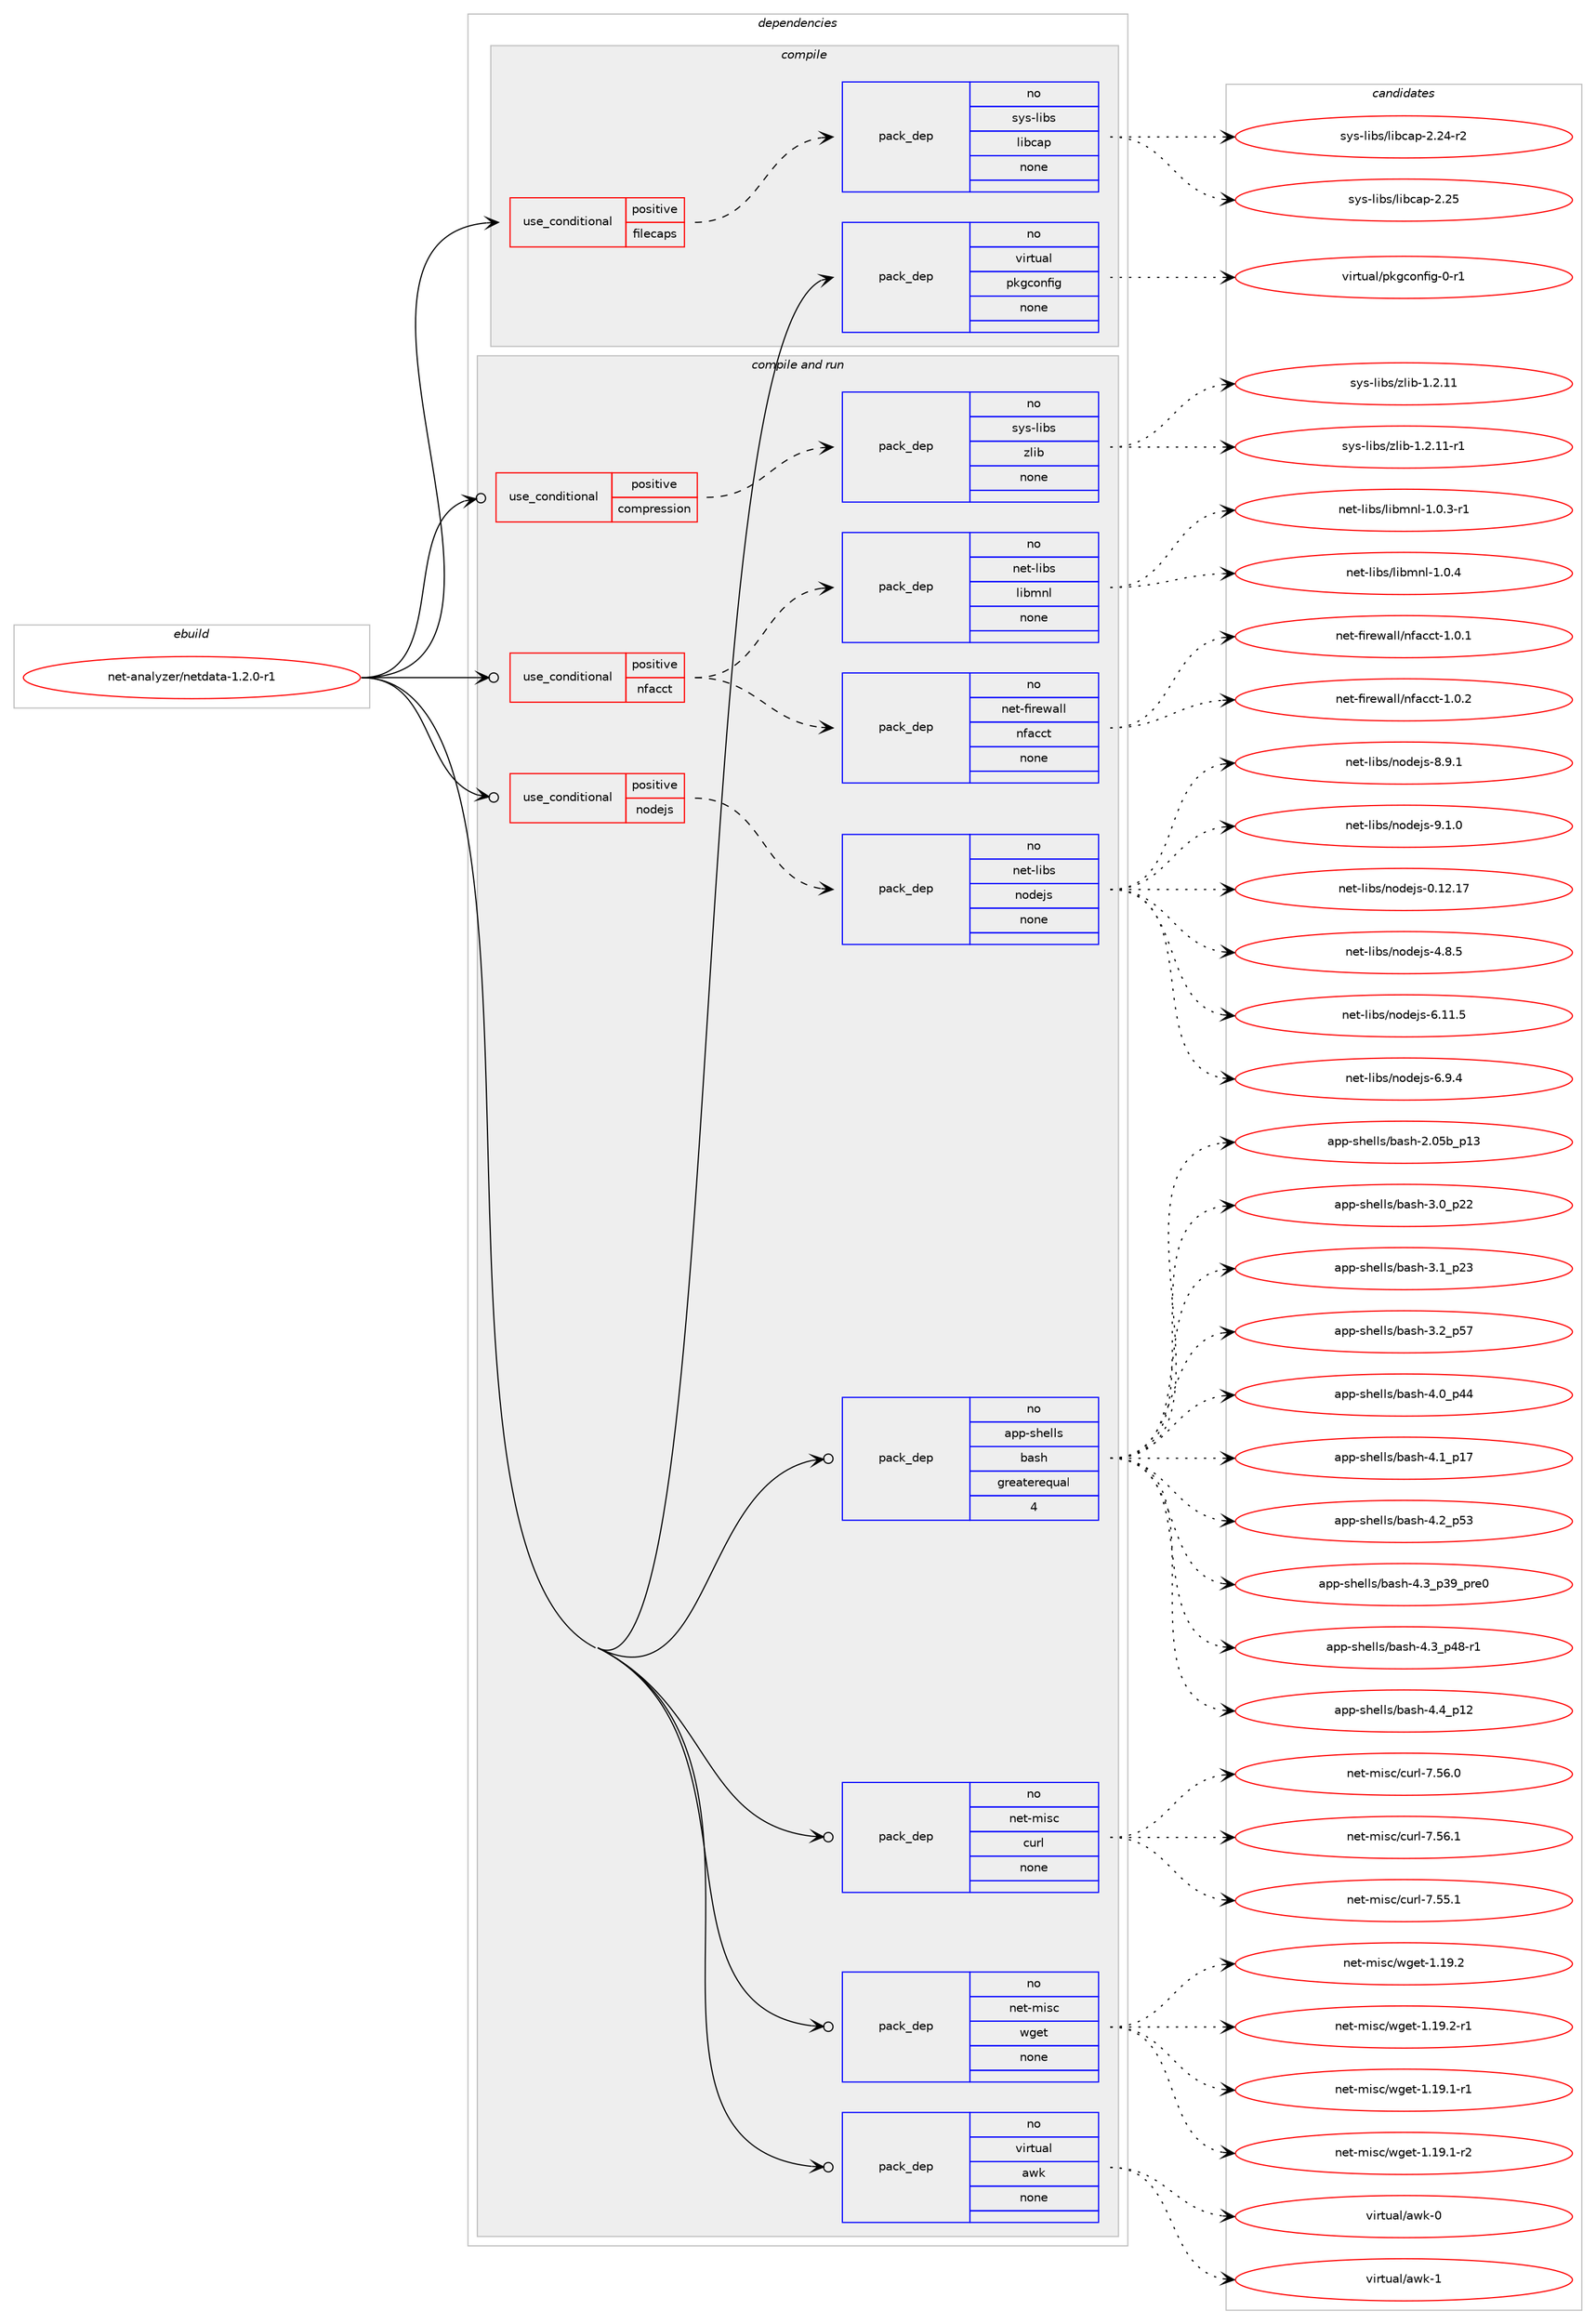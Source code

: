 digraph prolog {

# *************
# Graph options
# *************

newrank=true;
concentrate=true;
compound=true;
graph [rankdir=LR,fontname=Helvetica,fontsize=10,ranksep=1.5];#, ranksep=2.5, nodesep=0.2];
edge  [arrowhead=vee];
node  [fontname=Helvetica,fontsize=10];

# **********
# The ebuild
# **********

subgraph cluster_leftcol {
color=gray;
rank=same;
label=<<i>ebuild</i>>;
id [label="net-analyzer/netdata-1.2.0-r1", color=red, width=4, href="../net-analyzer/netdata-1.2.0-r1.svg"];
}

# ****************
# The dependencies
# ****************

subgraph cluster_midcol {
color=gray;
label=<<i>dependencies</i>>;
subgraph cluster_compile {
fillcolor="#eeeeee";
style=filled;
label=<<i>compile</i>>;
subgraph cond99105 {
dependency401744 [label=<<TABLE BORDER="0" CELLBORDER="1" CELLSPACING="0" CELLPADDING="4"><TR><TD ROWSPAN="3" CELLPADDING="10">use_conditional</TD></TR><TR><TD>positive</TD></TR><TR><TD>filecaps</TD></TR></TABLE>>, shape=none, color=red];
subgraph pack296096 {
dependency401745 [label=<<TABLE BORDER="0" CELLBORDER="1" CELLSPACING="0" CELLPADDING="4" WIDTH="220"><TR><TD ROWSPAN="6" CELLPADDING="30">pack_dep</TD></TR><TR><TD WIDTH="110">no</TD></TR><TR><TD>sys-libs</TD></TR><TR><TD>libcap</TD></TR><TR><TD>none</TD></TR><TR><TD></TD></TR></TABLE>>, shape=none, color=blue];
}
dependency401744:e -> dependency401745:w [weight=20,style="dashed",arrowhead="vee"];
}
id:e -> dependency401744:w [weight=20,style="solid",arrowhead="vee"];
subgraph pack296097 {
dependency401746 [label=<<TABLE BORDER="0" CELLBORDER="1" CELLSPACING="0" CELLPADDING="4" WIDTH="220"><TR><TD ROWSPAN="6" CELLPADDING="30">pack_dep</TD></TR><TR><TD WIDTH="110">no</TD></TR><TR><TD>virtual</TD></TR><TR><TD>pkgconfig</TD></TR><TR><TD>none</TD></TR><TR><TD></TD></TR></TABLE>>, shape=none, color=blue];
}
id:e -> dependency401746:w [weight=20,style="solid",arrowhead="vee"];
}
subgraph cluster_compileandrun {
fillcolor="#eeeeee";
style=filled;
label=<<i>compile and run</i>>;
subgraph cond99106 {
dependency401747 [label=<<TABLE BORDER="0" CELLBORDER="1" CELLSPACING="0" CELLPADDING="4"><TR><TD ROWSPAN="3" CELLPADDING="10">use_conditional</TD></TR><TR><TD>positive</TD></TR><TR><TD>compression</TD></TR></TABLE>>, shape=none, color=red];
subgraph pack296098 {
dependency401748 [label=<<TABLE BORDER="0" CELLBORDER="1" CELLSPACING="0" CELLPADDING="4" WIDTH="220"><TR><TD ROWSPAN="6" CELLPADDING="30">pack_dep</TD></TR><TR><TD WIDTH="110">no</TD></TR><TR><TD>sys-libs</TD></TR><TR><TD>zlib</TD></TR><TR><TD>none</TD></TR><TR><TD></TD></TR></TABLE>>, shape=none, color=blue];
}
dependency401747:e -> dependency401748:w [weight=20,style="dashed",arrowhead="vee"];
}
id:e -> dependency401747:w [weight=20,style="solid",arrowhead="odotvee"];
subgraph cond99107 {
dependency401749 [label=<<TABLE BORDER="0" CELLBORDER="1" CELLSPACING="0" CELLPADDING="4"><TR><TD ROWSPAN="3" CELLPADDING="10">use_conditional</TD></TR><TR><TD>positive</TD></TR><TR><TD>nfacct</TD></TR></TABLE>>, shape=none, color=red];
subgraph pack296099 {
dependency401750 [label=<<TABLE BORDER="0" CELLBORDER="1" CELLSPACING="0" CELLPADDING="4" WIDTH="220"><TR><TD ROWSPAN="6" CELLPADDING="30">pack_dep</TD></TR><TR><TD WIDTH="110">no</TD></TR><TR><TD>net-firewall</TD></TR><TR><TD>nfacct</TD></TR><TR><TD>none</TD></TR><TR><TD></TD></TR></TABLE>>, shape=none, color=blue];
}
dependency401749:e -> dependency401750:w [weight=20,style="dashed",arrowhead="vee"];
subgraph pack296100 {
dependency401751 [label=<<TABLE BORDER="0" CELLBORDER="1" CELLSPACING="0" CELLPADDING="4" WIDTH="220"><TR><TD ROWSPAN="6" CELLPADDING="30">pack_dep</TD></TR><TR><TD WIDTH="110">no</TD></TR><TR><TD>net-libs</TD></TR><TR><TD>libmnl</TD></TR><TR><TD>none</TD></TR><TR><TD></TD></TR></TABLE>>, shape=none, color=blue];
}
dependency401749:e -> dependency401751:w [weight=20,style="dashed",arrowhead="vee"];
}
id:e -> dependency401749:w [weight=20,style="solid",arrowhead="odotvee"];
subgraph cond99108 {
dependency401752 [label=<<TABLE BORDER="0" CELLBORDER="1" CELLSPACING="0" CELLPADDING="4"><TR><TD ROWSPAN="3" CELLPADDING="10">use_conditional</TD></TR><TR><TD>positive</TD></TR><TR><TD>nodejs</TD></TR></TABLE>>, shape=none, color=red];
subgraph pack296101 {
dependency401753 [label=<<TABLE BORDER="0" CELLBORDER="1" CELLSPACING="0" CELLPADDING="4" WIDTH="220"><TR><TD ROWSPAN="6" CELLPADDING="30">pack_dep</TD></TR><TR><TD WIDTH="110">no</TD></TR><TR><TD>net-libs</TD></TR><TR><TD>nodejs</TD></TR><TR><TD>none</TD></TR><TR><TD></TD></TR></TABLE>>, shape=none, color=blue];
}
dependency401752:e -> dependency401753:w [weight=20,style="dashed",arrowhead="vee"];
}
id:e -> dependency401752:w [weight=20,style="solid",arrowhead="odotvee"];
subgraph pack296102 {
dependency401754 [label=<<TABLE BORDER="0" CELLBORDER="1" CELLSPACING="0" CELLPADDING="4" WIDTH="220"><TR><TD ROWSPAN="6" CELLPADDING="30">pack_dep</TD></TR><TR><TD WIDTH="110">no</TD></TR><TR><TD>app-shells</TD></TR><TR><TD>bash</TD></TR><TR><TD>greaterequal</TD></TR><TR><TD>4</TD></TR></TABLE>>, shape=none, color=blue];
}
id:e -> dependency401754:w [weight=20,style="solid",arrowhead="odotvee"];
subgraph pack296103 {
dependency401755 [label=<<TABLE BORDER="0" CELLBORDER="1" CELLSPACING="0" CELLPADDING="4" WIDTH="220"><TR><TD ROWSPAN="6" CELLPADDING="30">pack_dep</TD></TR><TR><TD WIDTH="110">no</TD></TR><TR><TD>net-misc</TD></TR><TR><TD>curl</TD></TR><TR><TD>none</TD></TR><TR><TD></TD></TR></TABLE>>, shape=none, color=blue];
}
id:e -> dependency401755:w [weight=20,style="solid",arrowhead="odotvee"];
subgraph pack296104 {
dependency401756 [label=<<TABLE BORDER="0" CELLBORDER="1" CELLSPACING="0" CELLPADDING="4" WIDTH="220"><TR><TD ROWSPAN="6" CELLPADDING="30">pack_dep</TD></TR><TR><TD WIDTH="110">no</TD></TR><TR><TD>net-misc</TD></TR><TR><TD>wget</TD></TR><TR><TD>none</TD></TR><TR><TD></TD></TR></TABLE>>, shape=none, color=blue];
}
id:e -> dependency401756:w [weight=20,style="solid",arrowhead="odotvee"];
subgraph pack296105 {
dependency401757 [label=<<TABLE BORDER="0" CELLBORDER="1" CELLSPACING="0" CELLPADDING="4" WIDTH="220"><TR><TD ROWSPAN="6" CELLPADDING="30">pack_dep</TD></TR><TR><TD WIDTH="110">no</TD></TR><TR><TD>virtual</TD></TR><TR><TD>awk</TD></TR><TR><TD>none</TD></TR><TR><TD></TD></TR></TABLE>>, shape=none, color=blue];
}
id:e -> dependency401757:w [weight=20,style="solid",arrowhead="odotvee"];
}
subgraph cluster_run {
fillcolor="#eeeeee";
style=filled;
label=<<i>run</i>>;
}
}

# **************
# The candidates
# **************

subgraph cluster_choices {
rank=same;
color=gray;
label=<<i>candidates</i>>;

subgraph choice296096 {
color=black;
nodesep=1;
choice11512111545108105981154710810598999711245504650524511450 [label="sys-libs/libcap-2.24-r2", color=red, width=4,href="../sys-libs/libcap-2.24-r2.svg"];
choice1151211154510810598115471081059899971124550465053 [label="sys-libs/libcap-2.25", color=red, width=4,href="../sys-libs/libcap-2.25.svg"];
dependency401745:e -> choice11512111545108105981154710810598999711245504650524511450:w [style=dotted,weight="100"];
dependency401745:e -> choice1151211154510810598115471081059899971124550465053:w [style=dotted,weight="100"];
}
subgraph choice296097 {
color=black;
nodesep=1;
choice11810511411611797108471121071039911111010210510345484511449 [label="virtual/pkgconfig-0-r1", color=red, width=4,href="../virtual/pkgconfig-0-r1.svg"];
dependency401746:e -> choice11810511411611797108471121071039911111010210510345484511449:w [style=dotted,weight="100"];
}
subgraph choice296098 {
color=black;
nodesep=1;
choice1151211154510810598115471221081059845494650464949 [label="sys-libs/zlib-1.2.11", color=red, width=4,href="../sys-libs/zlib-1.2.11.svg"];
choice11512111545108105981154712210810598454946504649494511449 [label="sys-libs/zlib-1.2.11-r1", color=red, width=4,href="../sys-libs/zlib-1.2.11-r1.svg"];
dependency401748:e -> choice1151211154510810598115471221081059845494650464949:w [style=dotted,weight="100"];
dependency401748:e -> choice11512111545108105981154712210810598454946504649494511449:w [style=dotted,weight="100"];
}
subgraph choice296099 {
color=black;
nodesep=1;
choice110101116451021051141011199710810847110102979999116454946484649 [label="net-firewall/nfacct-1.0.1", color=red, width=4,href="../net-firewall/nfacct-1.0.1.svg"];
choice110101116451021051141011199710810847110102979999116454946484650 [label="net-firewall/nfacct-1.0.2", color=red, width=4,href="../net-firewall/nfacct-1.0.2.svg"];
dependency401750:e -> choice110101116451021051141011199710810847110102979999116454946484649:w [style=dotted,weight="100"];
dependency401750:e -> choice110101116451021051141011199710810847110102979999116454946484650:w [style=dotted,weight="100"];
}
subgraph choice296100 {
color=black;
nodesep=1;
choice110101116451081059811547108105981091101084549464846514511449 [label="net-libs/libmnl-1.0.3-r1", color=red, width=4,href="../net-libs/libmnl-1.0.3-r1.svg"];
choice11010111645108105981154710810598109110108454946484652 [label="net-libs/libmnl-1.0.4", color=red, width=4,href="../net-libs/libmnl-1.0.4.svg"];
dependency401751:e -> choice110101116451081059811547108105981091101084549464846514511449:w [style=dotted,weight="100"];
dependency401751:e -> choice11010111645108105981154710810598109110108454946484652:w [style=dotted,weight="100"];
}
subgraph choice296101 {
color=black;
nodesep=1;
choice1101011164510810598115471101111001011061154548464950464955 [label="net-libs/nodejs-0.12.17", color=red, width=4,href="../net-libs/nodejs-0.12.17.svg"];
choice110101116451081059811547110111100101106115455246564653 [label="net-libs/nodejs-4.8.5", color=red, width=4,href="../net-libs/nodejs-4.8.5.svg"];
choice11010111645108105981154711011110010110611545544649494653 [label="net-libs/nodejs-6.11.5", color=red, width=4,href="../net-libs/nodejs-6.11.5.svg"];
choice110101116451081059811547110111100101106115455446574652 [label="net-libs/nodejs-6.9.4", color=red, width=4,href="../net-libs/nodejs-6.9.4.svg"];
choice110101116451081059811547110111100101106115455646574649 [label="net-libs/nodejs-8.9.1", color=red, width=4,href="../net-libs/nodejs-8.9.1.svg"];
choice110101116451081059811547110111100101106115455746494648 [label="net-libs/nodejs-9.1.0", color=red, width=4,href="../net-libs/nodejs-9.1.0.svg"];
dependency401753:e -> choice1101011164510810598115471101111001011061154548464950464955:w [style=dotted,weight="100"];
dependency401753:e -> choice110101116451081059811547110111100101106115455246564653:w [style=dotted,weight="100"];
dependency401753:e -> choice11010111645108105981154711011110010110611545544649494653:w [style=dotted,weight="100"];
dependency401753:e -> choice110101116451081059811547110111100101106115455446574652:w [style=dotted,weight="100"];
dependency401753:e -> choice110101116451081059811547110111100101106115455646574649:w [style=dotted,weight="100"];
dependency401753:e -> choice110101116451081059811547110111100101106115455746494648:w [style=dotted,weight="100"];
}
subgraph choice296102 {
color=black;
nodesep=1;
choice9711211245115104101108108115479897115104455046485398951124951 [label="app-shells/bash-2.05b_p13", color=red, width=4,href="../app-shells/bash-2.05b_p13.svg"];
choice971121124511510410110810811547989711510445514648951125050 [label="app-shells/bash-3.0_p22", color=red, width=4,href="../app-shells/bash-3.0_p22.svg"];
choice971121124511510410110810811547989711510445514649951125051 [label="app-shells/bash-3.1_p23", color=red, width=4,href="../app-shells/bash-3.1_p23.svg"];
choice971121124511510410110810811547989711510445514650951125355 [label="app-shells/bash-3.2_p57", color=red, width=4,href="../app-shells/bash-3.2_p57.svg"];
choice971121124511510410110810811547989711510445524648951125252 [label="app-shells/bash-4.0_p44", color=red, width=4,href="../app-shells/bash-4.0_p44.svg"];
choice971121124511510410110810811547989711510445524649951124955 [label="app-shells/bash-4.1_p17", color=red, width=4,href="../app-shells/bash-4.1_p17.svg"];
choice971121124511510410110810811547989711510445524650951125351 [label="app-shells/bash-4.2_p53", color=red, width=4,href="../app-shells/bash-4.2_p53.svg"];
choice9711211245115104101108108115479897115104455246519511251579511211410148 [label="app-shells/bash-4.3_p39_pre0", color=red, width=4,href="../app-shells/bash-4.3_p39_pre0.svg"];
choice9711211245115104101108108115479897115104455246519511252564511449 [label="app-shells/bash-4.3_p48-r1", color=red, width=4,href="../app-shells/bash-4.3_p48-r1.svg"];
choice971121124511510410110810811547989711510445524652951124950 [label="app-shells/bash-4.4_p12", color=red, width=4,href="../app-shells/bash-4.4_p12.svg"];
dependency401754:e -> choice9711211245115104101108108115479897115104455046485398951124951:w [style=dotted,weight="100"];
dependency401754:e -> choice971121124511510410110810811547989711510445514648951125050:w [style=dotted,weight="100"];
dependency401754:e -> choice971121124511510410110810811547989711510445514649951125051:w [style=dotted,weight="100"];
dependency401754:e -> choice971121124511510410110810811547989711510445514650951125355:w [style=dotted,weight="100"];
dependency401754:e -> choice971121124511510410110810811547989711510445524648951125252:w [style=dotted,weight="100"];
dependency401754:e -> choice971121124511510410110810811547989711510445524649951124955:w [style=dotted,weight="100"];
dependency401754:e -> choice971121124511510410110810811547989711510445524650951125351:w [style=dotted,weight="100"];
dependency401754:e -> choice9711211245115104101108108115479897115104455246519511251579511211410148:w [style=dotted,weight="100"];
dependency401754:e -> choice9711211245115104101108108115479897115104455246519511252564511449:w [style=dotted,weight="100"];
dependency401754:e -> choice971121124511510410110810811547989711510445524652951124950:w [style=dotted,weight="100"];
}
subgraph choice296103 {
color=black;
nodesep=1;
choice1101011164510910511599479911711410845554653534649 [label="net-misc/curl-7.55.1", color=red, width=4,href="../net-misc/curl-7.55.1.svg"];
choice1101011164510910511599479911711410845554653544648 [label="net-misc/curl-7.56.0", color=red, width=4,href="../net-misc/curl-7.56.0.svg"];
choice1101011164510910511599479911711410845554653544649 [label="net-misc/curl-7.56.1", color=red, width=4,href="../net-misc/curl-7.56.1.svg"];
dependency401755:e -> choice1101011164510910511599479911711410845554653534649:w [style=dotted,weight="100"];
dependency401755:e -> choice1101011164510910511599479911711410845554653544648:w [style=dotted,weight="100"];
dependency401755:e -> choice1101011164510910511599479911711410845554653544649:w [style=dotted,weight="100"];
}
subgraph choice296104 {
color=black;
nodesep=1;
choice110101116451091051159947119103101116454946495746494511449 [label="net-misc/wget-1.19.1-r1", color=red, width=4,href="../net-misc/wget-1.19.1-r1.svg"];
choice110101116451091051159947119103101116454946495746494511450 [label="net-misc/wget-1.19.1-r2", color=red, width=4,href="../net-misc/wget-1.19.1-r2.svg"];
choice11010111645109105115994711910310111645494649574650 [label="net-misc/wget-1.19.2", color=red, width=4,href="../net-misc/wget-1.19.2.svg"];
choice110101116451091051159947119103101116454946495746504511449 [label="net-misc/wget-1.19.2-r1", color=red, width=4,href="../net-misc/wget-1.19.2-r1.svg"];
dependency401756:e -> choice110101116451091051159947119103101116454946495746494511449:w [style=dotted,weight="100"];
dependency401756:e -> choice110101116451091051159947119103101116454946495746494511450:w [style=dotted,weight="100"];
dependency401756:e -> choice11010111645109105115994711910310111645494649574650:w [style=dotted,weight="100"];
dependency401756:e -> choice110101116451091051159947119103101116454946495746504511449:w [style=dotted,weight="100"];
}
subgraph choice296105 {
color=black;
nodesep=1;
choice1181051141161179710847971191074548 [label="virtual/awk-0", color=red, width=4,href="../virtual/awk-0.svg"];
choice1181051141161179710847971191074549 [label="virtual/awk-1", color=red, width=4,href="../virtual/awk-1.svg"];
dependency401757:e -> choice1181051141161179710847971191074548:w [style=dotted,weight="100"];
dependency401757:e -> choice1181051141161179710847971191074549:w [style=dotted,weight="100"];
}
}

}
